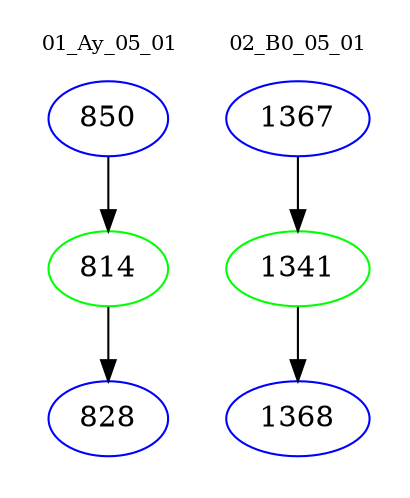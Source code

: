 digraph{
subgraph cluster_0 {
color = white
label = "01_Ay_05_01";
fontsize=10;
T0_850 [label="850", color="blue"]
T0_850 -> T0_814 [color="black"]
T0_814 [label="814", color="green"]
T0_814 -> T0_828 [color="black"]
T0_828 [label="828", color="blue"]
}
subgraph cluster_1 {
color = white
label = "02_B0_05_01";
fontsize=10;
T1_1367 [label="1367", color="blue"]
T1_1367 -> T1_1341 [color="black"]
T1_1341 [label="1341", color="green"]
T1_1341 -> T1_1368 [color="black"]
T1_1368 [label="1368", color="blue"]
}
}
